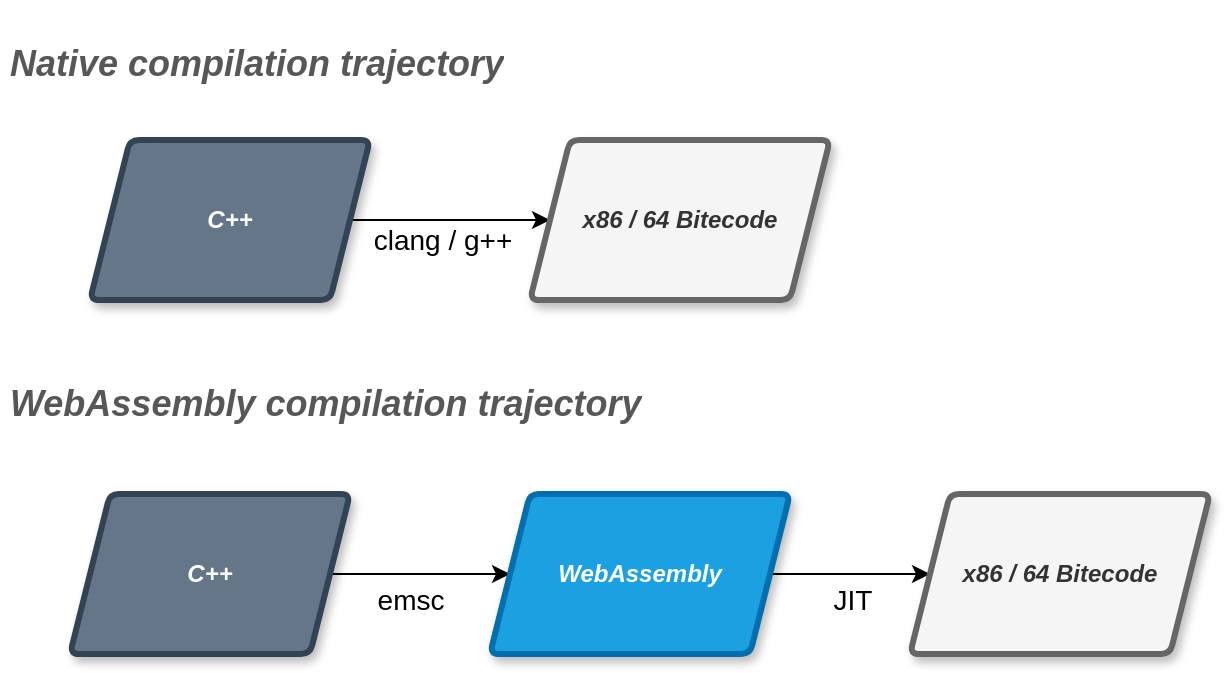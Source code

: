 <mxfile>
    <diagram id="R9lZvX5LPHoqeBm0NEup" name="Page-1">
        <mxGraphModel dx="900" dy="768" grid="1" gridSize="10" guides="1" tooltips="1" connect="1" arrows="1" fold="1" page="1" pageScale="1" pageWidth="850" pageHeight="1100" background="#FFFFFF" math="0" shadow="0">
            <root>
                <mxCell id="0"/>
                <mxCell id="1" parent="0"/>
                <mxCell id="oR36HvQrZMrKDbQmu3Ou-19" value="&lt;h1&gt;&lt;i&gt;&lt;font style=&quot;font-size: 18px&quot;&gt;Native compilation trajectory&lt;/font&gt;&lt;/i&gt;&lt;/h1&gt;" style="text;html=1;strokeColor=none;fillColor=none;spacing=5;spacingTop=-20;whiteSpace=wrap;overflow=hidden;fontColor=#575757;rounded=0;rotation=0;fontFamily=Helvetica;" parent="1" vertex="1">
                    <mxGeometry x="110" y="90" width="280" height="40" as="geometry"/>
                </mxCell>
                <mxCell id="oR36HvQrZMrKDbQmu3Ou-21" value="&lt;h1 style=&quot;font-size: 18px&quot;&gt;&lt;i&gt;&lt;font style=&quot;font-size: 18px&quot;&gt;WebAssembly compilation trajectory&lt;br&gt;&lt;/font&gt;&lt;/i&gt;&lt;/h1&gt;&lt;div style=&quot;font-size: 18px&quot;&gt;&lt;i&gt;&lt;br&gt;&lt;/i&gt;&lt;/div&gt;" style="text;html=1;strokeColor=none;fillColor=none;spacing=5;spacingTop=-20;whiteSpace=wrap;overflow=hidden;fontColor=#575757;rounded=0;fontFamily=Helvetica;" parent="1" vertex="1">
                    <mxGeometry x="110" y="270" width="545" height="35" as="geometry"/>
                </mxCell>
                <mxCell id="4" style="edgeStyle=none;html=1;exitX=1;exitY=0.5;exitDx=0;exitDy=0;entryX=0;entryY=0.5;entryDx=0;entryDy=0;" edge="1" parent="1" source="n1NXSLkz1-SfZJEVITjv-28" target="n1NXSLkz1-SfZJEVITjv-29">
                    <mxGeometry relative="1" as="geometry">
                        <Array as="points">
                            <mxPoint x="315" y="367"/>
                        </Array>
                    </mxGeometry>
                </mxCell>
                <mxCell id="6" value="emsc" style="edgeLabel;html=1;align=center;verticalAlign=middle;resizable=0;points=[];labelBorderColor=#FFFFFF;fontSize=14;" vertex="1" connectable="0" parent="4">
                    <mxGeometry x="0.111" relative="1" as="geometry">
                        <mxPoint x="-10" y="13" as="offset"/>
                    </mxGeometry>
                </mxCell>
                <mxCell id="n1NXSLkz1-SfZJEVITjv-28" value="&lt;b&gt;&lt;i&gt;C++&lt;/i&gt;&lt;/b&gt;" style="shape=parallelogram;perimeter=parallelogramPerimeter;whiteSpace=wrap;html=1;fixedSize=1;fillColor=#647687;strokeColor=#314354;fontColor=#ffffff;rounded=1;strokeWidth=3;arcSize=9;shadow=1;fontFamily=Helvetica;" parent="1" vertex="1">
                    <mxGeometry x="145" y="327" width="140" height="80" as="geometry"/>
                </mxCell>
                <mxCell id="5" style="edgeStyle=none;html=1;exitX=1;exitY=0.5;exitDx=0;exitDy=0;" edge="1" parent="1" source="n1NXSLkz1-SfZJEVITjv-29" target="JAychxo9crdE4-j-2Qq6-11">
                    <mxGeometry relative="1" as="geometry"/>
                </mxCell>
                <mxCell id="7" value="JIT" style="edgeLabel;html=1;align=center;verticalAlign=middle;resizable=0;points=[];fontSize=14;" vertex="1" connectable="0" parent="5">
                    <mxGeometry x="0.208" relative="1" as="geometry">
                        <mxPoint x="-8" y="13" as="offset"/>
                    </mxGeometry>
                </mxCell>
                <mxCell id="n1NXSLkz1-SfZJEVITjv-29" value="&lt;b&gt;&lt;i&gt;WebAssembly&lt;/i&gt;&lt;/b&gt;" style="shape=parallelogram;perimeter=parallelogramPerimeter;whiteSpace=wrap;html=1;fixedSize=1;fillColor=#1ba1e2;strokeColor=#006EAF;fontColor=#ffffff;rounded=1;strokeWidth=3;arcSize=9;shadow=1;fontFamily=Helvetica;" parent="1" vertex="1">
                    <mxGeometry x="355" y="327" width="150" height="80" as="geometry"/>
                </mxCell>
                <mxCell id="JAychxo9crdE4-j-2Qq6-11" value="&lt;b&gt;&lt;i&gt;x86 / 64&amp;nbsp;&lt;/i&gt;&lt;/b&gt;&lt;b&gt;&lt;i&gt;Bitecode&lt;br&gt;&lt;/i&gt;&lt;/b&gt;" style="shape=parallelogram;perimeter=parallelogramPerimeter;whiteSpace=wrap;html=1;fixedSize=1;rounded=1;strokeWidth=3;arcSize=9;shadow=1;fontFamily=Helvetica;fontColor=#333333;strokeColor=#666666;fillColor=#f5f5f5;" parent="1" vertex="1">
                    <mxGeometry x="565" y="327" width="150" height="80" as="geometry"/>
                </mxCell>
                <mxCell id="10" style="edgeStyle=none;html=1;exitX=1;exitY=0.5;exitDx=0;exitDy=0;entryX=0;entryY=0.5;entryDx=0;entryDy=0;" edge="1" parent="1" source="8" target="9">
                    <mxGeometry relative="1" as="geometry"/>
                </mxCell>
                <mxCell id="11" value="clang / g++" style="edgeLabel;html=1;align=center;verticalAlign=middle;resizable=0;points=[];fontSize=14;" vertex="1" connectable="0" parent="10">
                    <mxGeometry x="-0.153" relative="1" as="geometry">
                        <mxPoint x="3" y="10" as="offset"/>
                    </mxGeometry>
                </mxCell>
                <mxCell id="8" value="&lt;b&gt;&lt;i&gt;C++&lt;/i&gt;&lt;/b&gt;" style="shape=parallelogram;perimeter=parallelogramPerimeter;whiteSpace=wrap;html=1;fixedSize=1;fillColor=#647687;strokeColor=#314354;fontColor=#ffffff;rounded=1;strokeWidth=3;arcSize=9;shadow=1;fontFamily=Helvetica;" vertex="1" parent="1">
                    <mxGeometry x="155" y="150" width="140" height="80" as="geometry"/>
                </mxCell>
                <mxCell id="9" value="&lt;b&gt;&lt;i&gt;x86 / 64&amp;nbsp;&lt;/i&gt;&lt;/b&gt;&lt;b&gt;&lt;i&gt;Bitecode&lt;br&gt;&lt;/i&gt;&lt;/b&gt;" style="shape=parallelogram;perimeter=parallelogramPerimeter;whiteSpace=wrap;html=1;fixedSize=1;rounded=1;strokeWidth=3;arcSize=9;shadow=1;fontFamily=Helvetica;fontColor=#333333;strokeColor=#666666;fillColor=#f5f5f5;" vertex="1" parent="1">
                    <mxGeometry x="375" y="150" width="150" height="80" as="geometry"/>
                </mxCell>
            </root>
        </mxGraphModel>
    </diagram>
</mxfile>